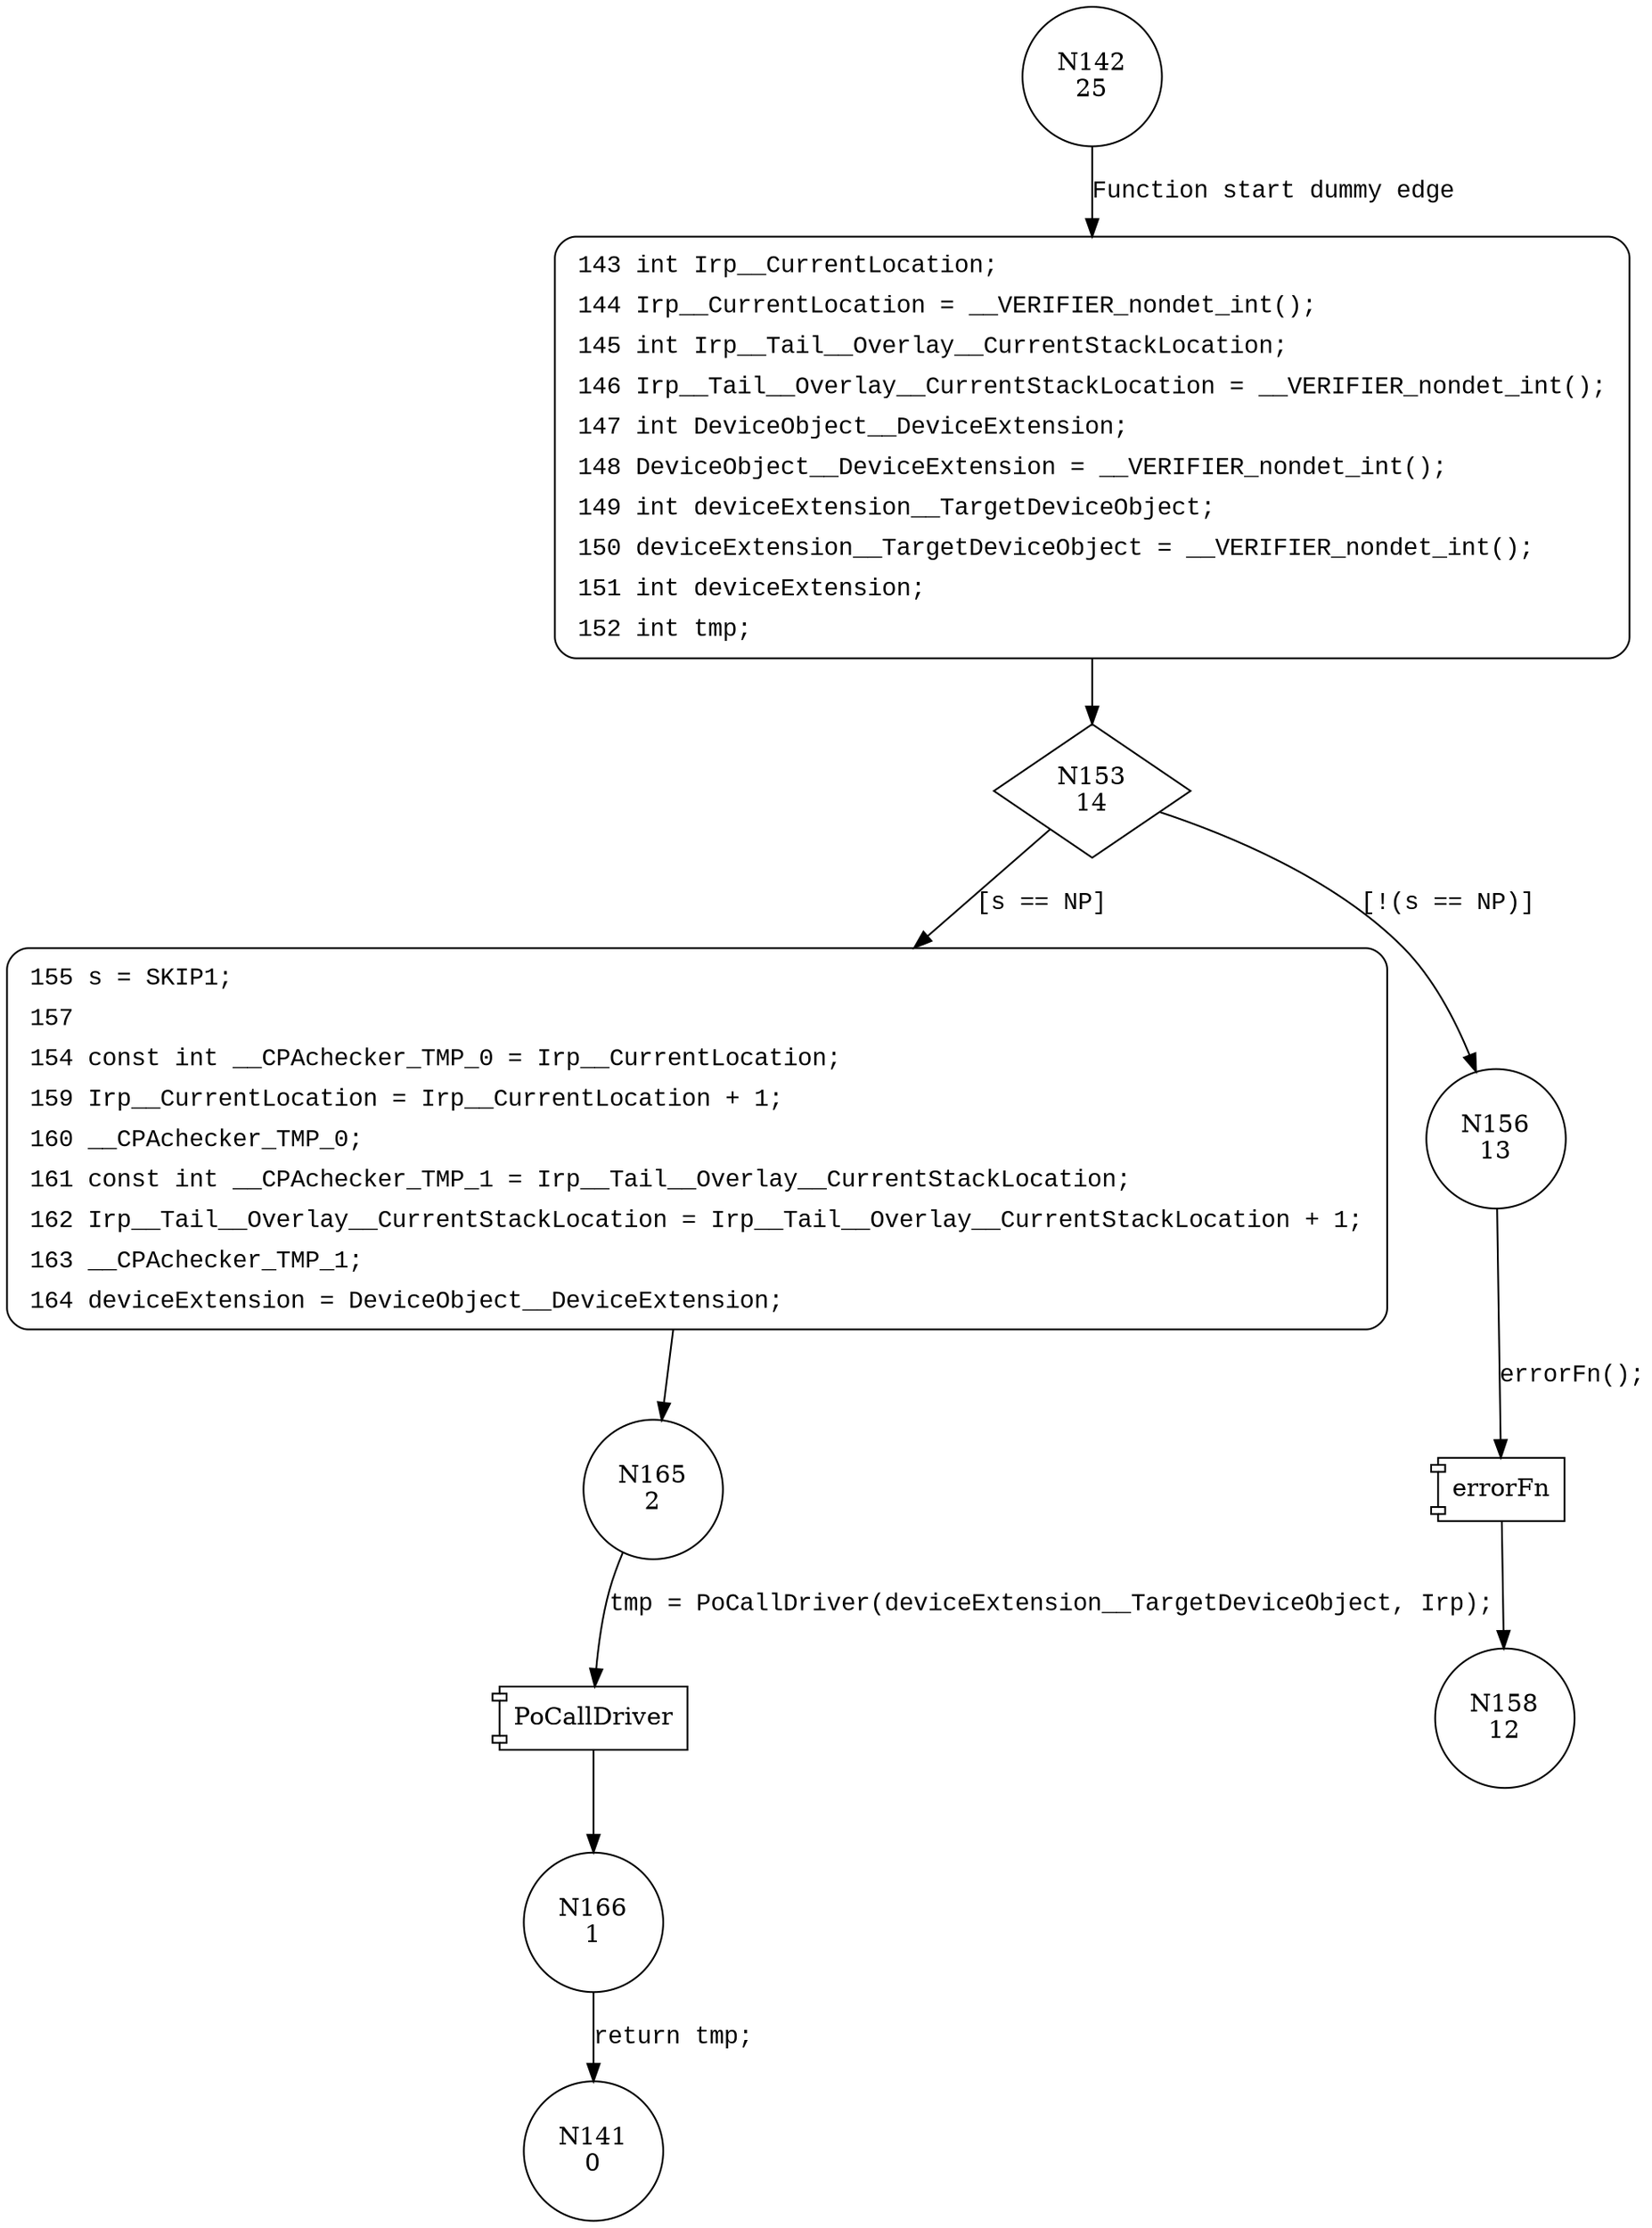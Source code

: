 digraph DiskPerfDispatchPower {
142 [shape="circle" label="N142\n25"]
143 [shape="circle" label="N143\n24"]
153 [shape="diamond" label="N153\n14"]
155 [shape="circle" label="N155\n11"]
156 [shape="circle" label="N156\n13"]
158 [shape="circle" label="N158\n12"]
165 [shape="circle" label="N165\n2"]
166 [shape="circle" label="N166\n1"]
141 [shape="circle" label="N141\n0"]
143 [style="filled,bold" penwidth="1" fillcolor="white" fontname="Courier New" shape="Mrecord" label=<<table border="0" cellborder="0" cellpadding="3" bgcolor="white"><tr><td align="right">143</td><td align="left">int Irp__CurrentLocation;</td></tr><tr><td align="right">144</td><td align="left">Irp__CurrentLocation = __VERIFIER_nondet_int();</td></tr><tr><td align="right">145</td><td align="left">int Irp__Tail__Overlay__CurrentStackLocation;</td></tr><tr><td align="right">146</td><td align="left">Irp__Tail__Overlay__CurrentStackLocation = __VERIFIER_nondet_int();</td></tr><tr><td align="right">147</td><td align="left">int DeviceObject__DeviceExtension;</td></tr><tr><td align="right">148</td><td align="left">DeviceObject__DeviceExtension = __VERIFIER_nondet_int();</td></tr><tr><td align="right">149</td><td align="left">int deviceExtension__TargetDeviceObject;</td></tr><tr><td align="right">150</td><td align="left">deviceExtension__TargetDeviceObject = __VERIFIER_nondet_int();</td></tr><tr><td align="right">151</td><td align="left">int deviceExtension;</td></tr><tr><td align="right">152</td><td align="left">int tmp;</td></tr></table>>]
143 -> 153[label=""]
155 [style="filled,bold" penwidth="1" fillcolor="white" fontname="Courier New" shape="Mrecord" label=<<table border="0" cellborder="0" cellpadding="3" bgcolor="white"><tr><td align="right">155</td><td align="left">s = SKIP1;</td></tr><tr><td align="right">157</td><td align="left"></td></tr><tr><td align="right">154</td><td align="left">const int __CPAchecker_TMP_0 = Irp__CurrentLocation;</td></tr><tr><td align="right">159</td><td align="left">Irp__CurrentLocation = Irp__CurrentLocation + 1;</td></tr><tr><td align="right">160</td><td align="left">__CPAchecker_TMP_0;</td></tr><tr><td align="right">161</td><td align="left">const int __CPAchecker_TMP_1 = Irp__Tail__Overlay__CurrentStackLocation;</td></tr><tr><td align="right">162</td><td align="left">Irp__Tail__Overlay__CurrentStackLocation = Irp__Tail__Overlay__CurrentStackLocation + 1;</td></tr><tr><td align="right">163</td><td align="left">__CPAchecker_TMP_1;</td></tr><tr><td align="right">164</td><td align="left">deviceExtension = DeviceObject__DeviceExtension;</td></tr></table>>]
155 -> 165[label=""]
142 -> 143 [label="Function start dummy edge" fontname="Courier New"]
153 -> 155 [label="[s == NP]" fontname="Courier New"]
153 -> 156 [label="[!(s == NP)]" fontname="Courier New"]
100018 [shape="component" label="errorFn"]
156 -> 100018 [label="errorFn();" fontname="Courier New"]
100018 -> 158 [label="" fontname="Courier New"]
100019 [shape="component" label="PoCallDriver"]
165 -> 100019 [label="tmp = PoCallDriver(deviceExtension__TargetDeviceObject, Irp);" fontname="Courier New"]
100019 -> 166 [label="" fontname="Courier New"]
166 -> 141 [label="return tmp;" fontname="Courier New"]
}
